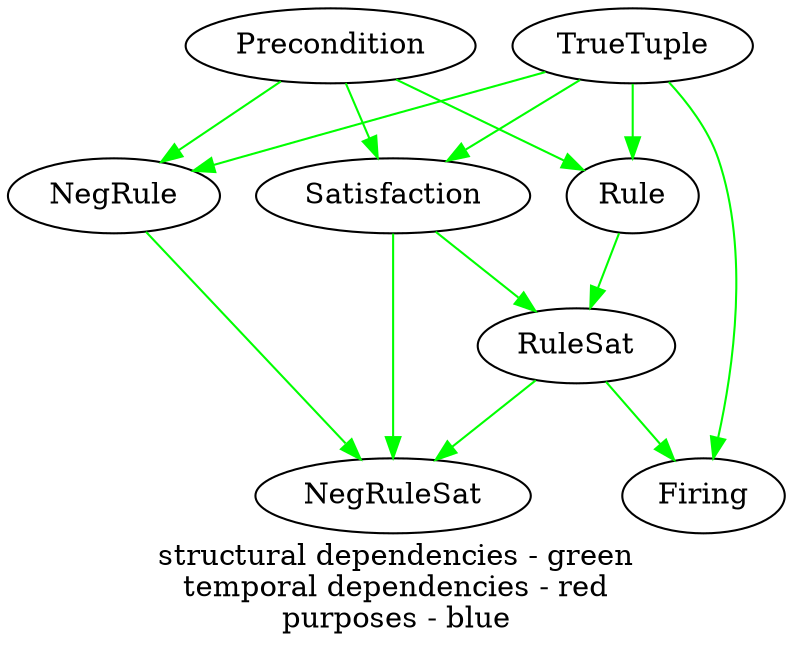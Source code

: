 digraph components { // red green blue
	graph [label= "structural dependencies - green\ntemporal dependencies - red\npurposes - blue"]; // red green blue
	Precondition ->	Rule [color=green];
	Precondition -> NegRule [color=green];
	Precondition -> Satisfaction [color=green];
	Satisfaction -> RuleSat [color=green];
	Satisfaction -> NegRuleSat [color=green];
	Rule -> RuleSat [color=green];
	NegRule -> NegRuleSat [color=green];
	RuleSat -> NegRuleSat [color=green];
	RuleSat -> Firing [color=green];
	TrueTuple -> Satisfaction [color=green];
	TrueTuple -> Firing [color=green];
	TrueTuple -> Rule [color=green];
	TrueTuple -> NegRule [color=green];
} // red green blue
